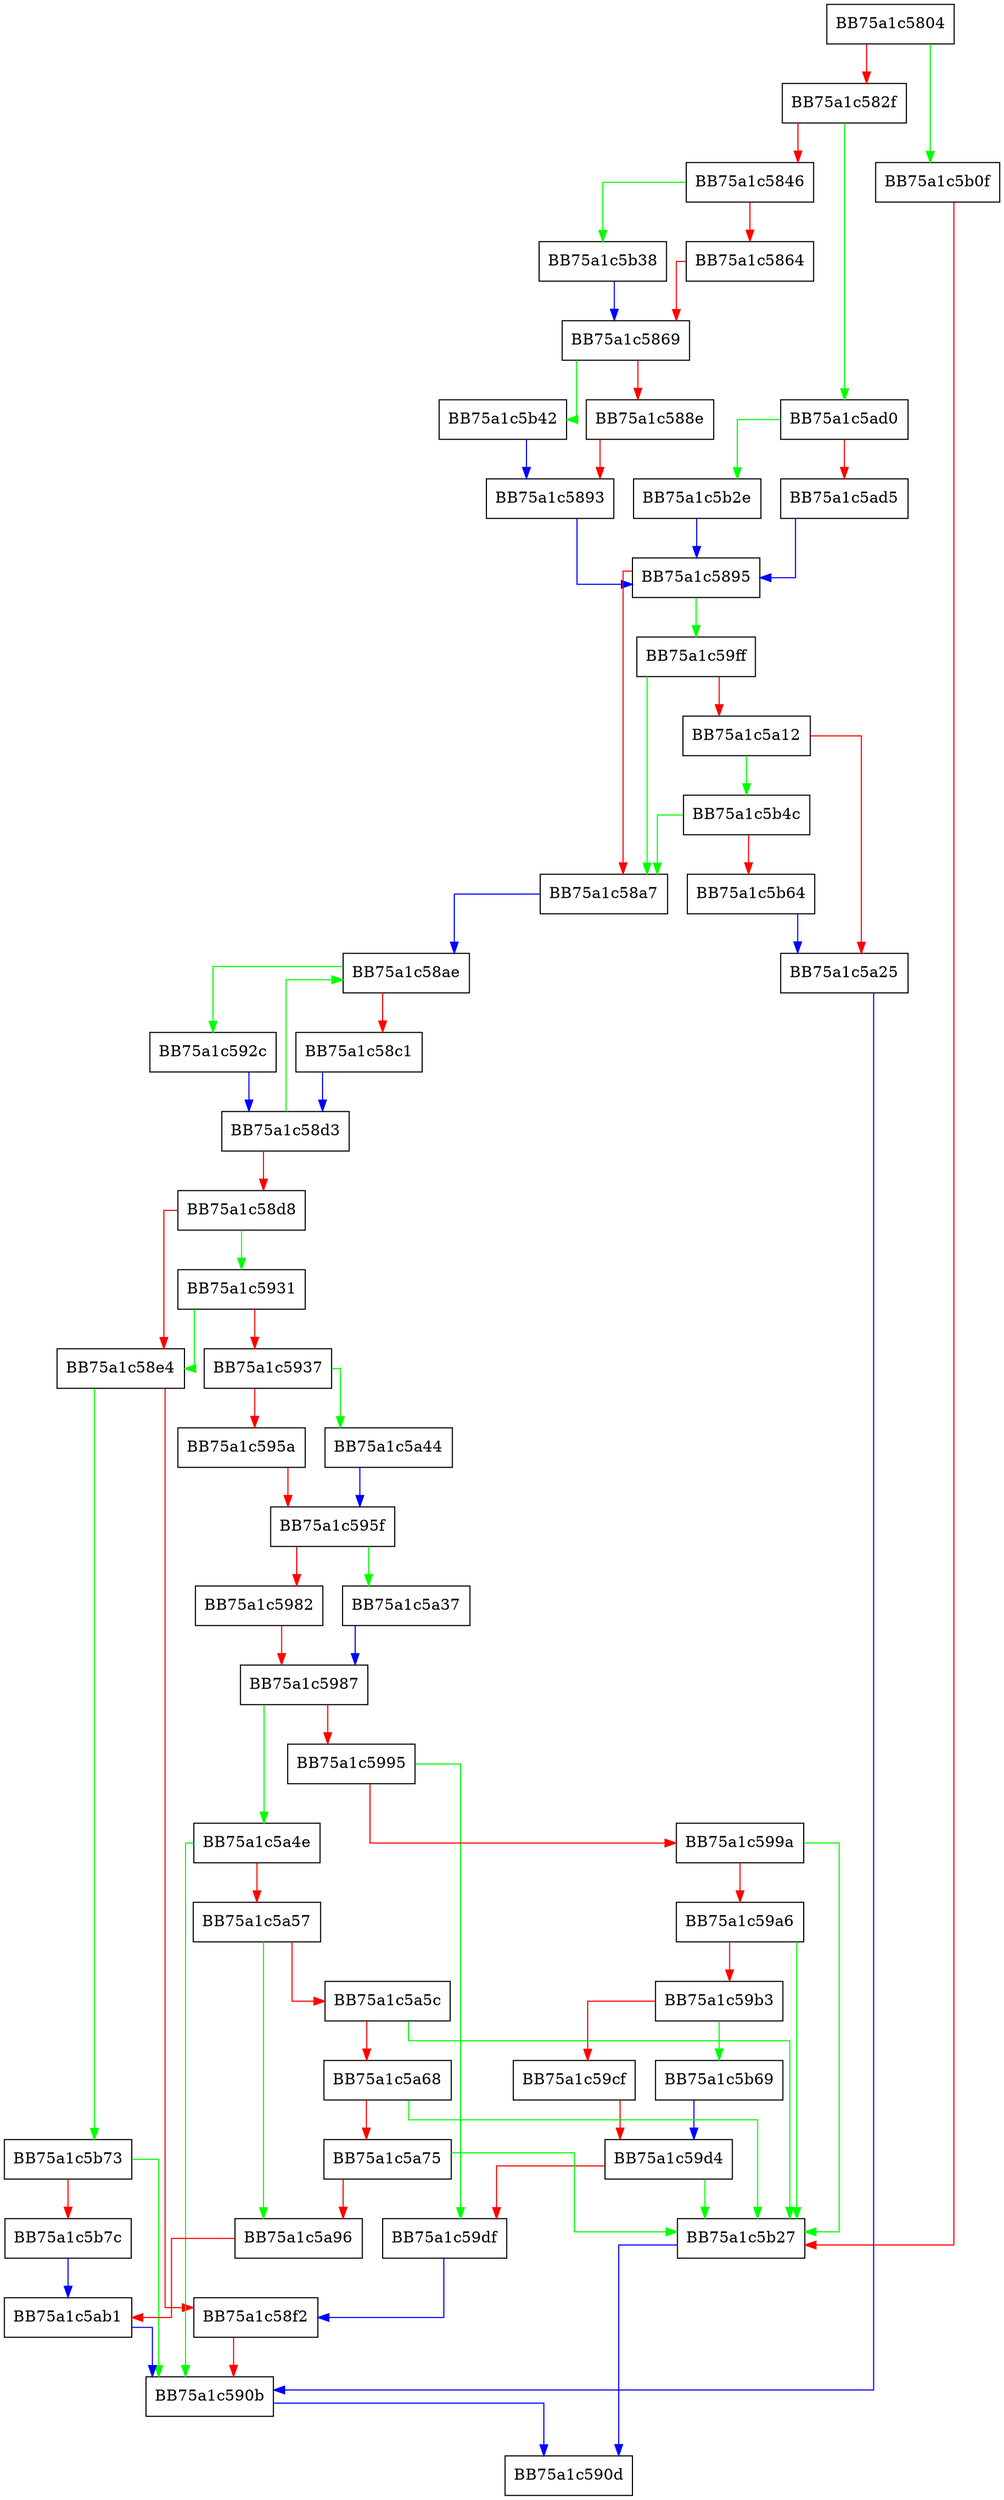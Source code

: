 digraph __call_api_by_crc {
  node [shape="box"];
  graph [splines=ortho];
  BB75a1c5804 -> BB75a1c5b0f [color="green"];
  BB75a1c5804 -> BB75a1c582f [color="red"];
  BB75a1c582f -> BB75a1c5ad0 [color="green"];
  BB75a1c582f -> BB75a1c5846 [color="red"];
  BB75a1c5846 -> BB75a1c5b38 [color="green"];
  BB75a1c5846 -> BB75a1c5864 [color="red"];
  BB75a1c5864 -> BB75a1c5869 [color="red"];
  BB75a1c5869 -> BB75a1c5b42 [color="green"];
  BB75a1c5869 -> BB75a1c588e [color="red"];
  BB75a1c588e -> BB75a1c5893 [color="red"];
  BB75a1c5893 -> BB75a1c5895 [color="blue"];
  BB75a1c5895 -> BB75a1c59ff [color="green"];
  BB75a1c5895 -> BB75a1c58a7 [color="red"];
  BB75a1c58a7 -> BB75a1c58ae [color="blue"];
  BB75a1c58ae -> BB75a1c592c [color="green"];
  BB75a1c58ae -> BB75a1c58c1 [color="red"];
  BB75a1c58c1 -> BB75a1c58d3 [color="blue"];
  BB75a1c58d3 -> BB75a1c58ae [color="green"];
  BB75a1c58d3 -> BB75a1c58d8 [color="red"];
  BB75a1c58d8 -> BB75a1c5931 [color="green"];
  BB75a1c58d8 -> BB75a1c58e4 [color="red"];
  BB75a1c58e4 -> BB75a1c5b73 [color="green"];
  BB75a1c58e4 -> BB75a1c58f2 [color="red"];
  BB75a1c58f2 -> BB75a1c590b [color="red"];
  BB75a1c590b -> BB75a1c590d [color="blue"];
  BB75a1c592c -> BB75a1c58d3 [color="blue"];
  BB75a1c5931 -> BB75a1c58e4 [color="green"];
  BB75a1c5931 -> BB75a1c5937 [color="red"];
  BB75a1c5937 -> BB75a1c5a44 [color="green"];
  BB75a1c5937 -> BB75a1c595a [color="red"];
  BB75a1c595a -> BB75a1c595f [color="red"];
  BB75a1c595f -> BB75a1c5a37 [color="green"];
  BB75a1c595f -> BB75a1c5982 [color="red"];
  BB75a1c5982 -> BB75a1c5987 [color="red"];
  BB75a1c5987 -> BB75a1c5a4e [color="green"];
  BB75a1c5987 -> BB75a1c5995 [color="red"];
  BB75a1c5995 -> BB75a1c59df [color="green"];
  BB75a1c5995 -> BB75a1c599a [color="red"];
  BB75a1c599a -> BB75a1c5b27 [color="green"];
  BB75a1c599a -> BB75a1c59a6 [color="red"];
  BB75a1c59a6 -> BB75a1c5b27 [color="green"];
  BB75a1c59a6 -> BB75a1c59b3 [color="red"];
  BB75a1c59b3 -> BB75a1c5b69 [color="green"];
  BB75a1c59b3 -> BB75a1c59cf [color="red"];
  BB75a1c59cf -> BB75a1c59d4 [color="red"];
  BB75a1c59d4 -> BB75a1c5b27 [color="green"];
  BB75a1c59d4 -> BB75a1c59df [color="red"];
  BB75a1c59df -> BB75a1c58f2 [color="blue"];
  BB75a1c59ff -> BB75a1c58a7 [color="green"];
  BB75a1c59ff -> BB75a1c5a12 [color="red"];
  BB75a1c5a12 -> BB75a1c5b4c [color="green"];
  BB75a1c5a12 -> BB75a1c5a25 [color="red"];
  BB75a1c5a25 -> BB75a1c590b [color="blue"];
  BB75a1c5a37 -> BB75a1c5987 [color="blue"];
  BB75a1c5a44 -> BB75a1c595f [color="blue"];
  BB75a1c5a4e -> BB75a1c590b [color="green"];
  BB75a1c5a4e -> BB75a1c5a57 [color="red"];
  BB75a1c5a57 -> BB75a1c5a96 [color="green"];
  BB75a1c5a57 -> BB75a1c5a5c [color="red"];
  BB75a1c5a5c -> BB75a1c5b27 [color="green"];
  BB75a1c5a5c -> BB75a1c5a68 [color="red"];
  BB75a1c5a68 -> BB75a1c5b27 [color="green"];
  BB75a1c5a68 -> BB75a1c5a75 [color="red"];
  BB75a1c5a75 -> BB75a1c5b27 [color="green"];
  BB75a1c5a75 -> BB75a1c5a96 [color="red"];
  BB75a1c5a96 -> BB75a1c5ab1 [color="red"];
  BB75a1c5ab1 -> BB75a1c590b [color="blue"];
  BB75a1c5ad0 -> BB75a1c5b2e [color="green"];
  BB75a1c5ad0 -> BB75a1c5ad5 [color="red"];
  BB75a1c5ad5 -> BB75a1c5895 [color="blue"];
  BB75a1c5b0f -> BB75a1c5b27 [color="red"];
  BB75a1c5b27 -> BB75a1c590d [color="blue"];
  BB75a1c5b2e -> BB75a1c5895 [color="blue"];
  BB75a1c5b38 -> BB75a1c5869 [color="blue"];
  BB75a1c5b42 -> BB75a1c5893 [color="blue"];
  BB75a1c5b4c -> BB75a1c58a7 [color="green"];
  BB75a1c5b4c -> BB75a1c5b64 [color="red"];
  BB75a1c5b64 -> BB75a1c5a25 [color="blue"];
  BB75a1c5b69 -> BB75a1c59d4 [color="blue"];
  BB75a1c5b73 -> BB75a1c590b [color="green"];
  BB75a1c5b73 -> BB75a1c5b7c [color="red"];
  BB75a1c5b7c -> BB75a1c5ab1 [color="blue"];
}
